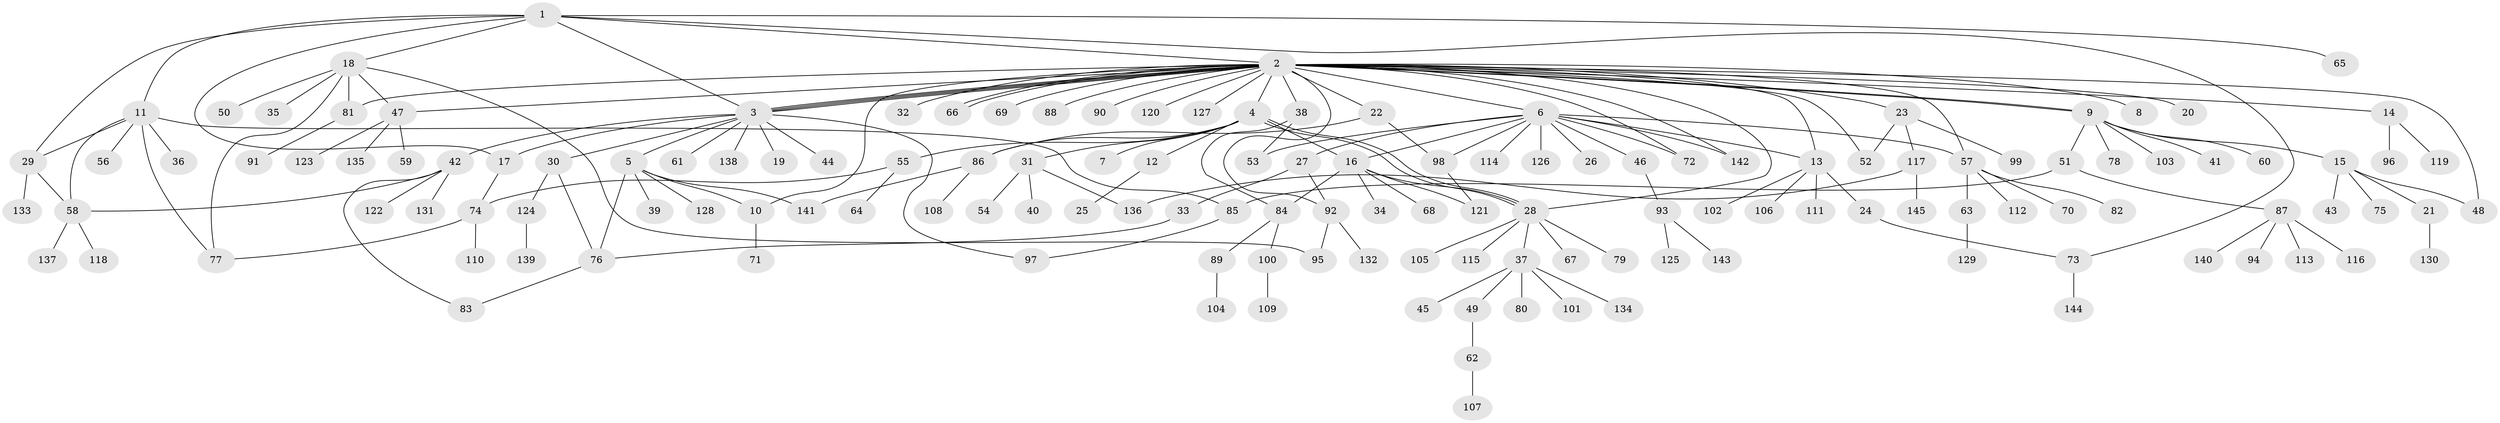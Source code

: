 // coarse degree distribution, {11: 0.009009009009009009, 33: 0.009009009009009009, 13: 0.02702702702702703, 8: 0.018018018018018018, 5: 0.07207207207207207, 7: 0.018018018018018018, 2: 0.16216216216216217, 1: 0.5675675675675675, 3: 0.07207207207207207, 6: 0.009009009009009009, 4: 0.036036036036036036}
// Generated by graph-tools (version 1.1) at 2025/51/02/27/25 19:51:54]
// undirected, 145 vertices, 185 edges
graph export_dot {
graph [start="1"]
  node [color=gray90,style=filled];
  1;
  2;
  3;
  4;
  5;
  6;
  7;
  8;
  9;
  10;
  11;
  12;
  13;
  14;
  15;
  16;
  17;
  18;
  19;
  20;
  21;
  22;
  23;
  24;
  25;
  26;
  27;
  28;
  29;
  30;
  31;
  32;
  33;
  34;
  35;
  36;
  37;
  38;
  39;
  40;
  41;
  42;
  43;
  44;
  45;
  46;
  47;
  48;
  49;
  50;
  51;
  52;
  53;
  54;
  55;
  56;
  57;
  58;
  59;
  60;
  61;
  62;
  63;
  64;
  65;
  66;
  67;
  68;
  69;
  70;
  71;
  72;
  73;
  74;
  75;
  76;
  77;
  78;
  79;
  80;
  81;
  82;
  83;
  84;
  85;
  86;
  87;
  88;
  89;
  90;
  91;
  92;
  93;
  94;
  95;
  96;
  97;
  98;
  99;
  100;
  101;
  102;
  103;
  104;
  105;
  106;
  107;
  108;
  109;
  110;
  111;
  112;
  113;
  114;
  115;
  116;
  117;
  118;
  119;
  120;
  121;
  122;
  123;
  124;
  125;
  126;
  127;
  128;
  129;
  130;
  131;
  132;
  133;
  134;
  135;
  136;
  137;
  138;
  139;
  140;
  141;
  142;
  143;
  144;
  145;
  1 -- 2;
  1 -- 3;
  1 -- 11;
  1 -- 17;
  1 -- 18;
  1 -- 29;
  1 -- 65;
  1 -- 73;
  2 -- 3;
  2 -- 3;
  2 -- 3;
  2 -- 3;
  2 -- 4;
  2 -- 6;
  2 -- 8;
  2 -- 9;
  2 -- 9;
  2 -- 10;
  2 -- 13;
  2 -- 14;
  2 -- 20;
  2 -- 22;
  2 -- 23;
  2 -- 28;
  2 -- 32;
  2 -- 38;
  2 -- 47;
  2 -- 48;
  2 -- 52;
  2 -- 57;
  2 -- 66;
  2 -- 66;
  2 -- 69;
  2 -- 72;
  2 -- 81;
  2 -- 88;
  2 -- 90;
  2 -- 92;
  2 -- 120;
  2 -- 127;
  2 -- 142;
  3 -- 5;
  3 -- 17;
  3 -- 19;
  3 -- 30;
  3 -- 42;
  3 -- 44;
  3 -- 61;
  3 -- 97;
  3 -- 138;
  4 -- 7;
  4 -- 12;
  4 -- 16;
  4 -- 28;
  4 -- 28;
  4 -- 31;
  4 -- 55;
  4 -- 86;
  5 -- 10;
  5 -- 39;
  5 -- 76;
  5 -- 128;
  5 -- 141;
  6 -- 13;
  6 -- 16;
  6 -- 26;
  6 -- 27;
  6 -- 46;
  6 -- 53;
  6 -- 57;
  6 -- 72;
  6 -- 98;
  6 -- 114;
  6 -- 126;
  6 -- 142;
  9 -- 15;
  9 -- 41;
  9 -- 51;
  9 -- 60;
  9 -- 78;
  9 -- 103;
  10 -- 71;
  11 -- 29;
  11 -- 36;
  11 -- 56;
  11 -- 58;
  11 -- 77;
  11 -- 85;
  12 -- 25;
  13 -- 24;
  13 -- 102;
  13 -- 106;
  13 -- 111;
  14 -- 96;
  14 -- 119;
  15 -- 21;
  15 -- 43;
  15 -- 48;
  15 -- 75;
  16 -- 28;
  16 -- 34;
  16 -- 68;
  16 -- 84;
  16 -- 121;
  17 -- 74;
  18 -- 35;
  18 -- 47;
  18 -- 50;
  18 -- 77;
  18 -- 81;
  18 -- 95;
  21 -- 130;
  22 -- 86;
  22 -- 98;
  23 -- 52;
  23 -- 99;
  23 -- 117;
  24 -- 73;
  27 -- 33;
  27 -- 92;
  28 -- 37;
  28 -- 67;
  28 -- 79;
  28 -- 105;
  28 -- 115;
  29 -- 58;
  29 -- 133;
  30 -- 76;
  30 -- 124;
  31 -- 40;
  31 -- 54;
  31 -- 136;
  33 -- 76;
  37 -- 45;
  37 -- 49;
  37 -- 80;
  37 -- 101;
  37 -- 134;
  38 -- 53;
  38 -- 84;
  42 -- 58;
  42 -- 83;
  42 -- 122;
  42 -- 131;
  46 -- 93;
  47 -- 59;
  47 -- 123;
  47 -- 135;
  49 -- 62;
  51 -- 85;
  51 -- 87;
  55 -- 64;
  55 -- 74;
  57 -- 63;
  57 -- 70;
  57 -- 82;
  57 -- 112;
  58 -- 118;
  58 -- 137;
  62 -- 107;
  63 -- 129;
  73 -- 144;
  74 -- 77;
  74 -- 110;
  76 -- 83;
  81 -- 91;
  84 -- 89;
  84 -- 100;
  85 -- 97;
  86 -- 108;
  86 -- 141;
  87 -- 94;
  87 -- 113;
  87 -- 116;
  87 -- 140;
  89 -- 104;
  92 -- 95;
  92 -- 132;
  93 -- 125;
  93 -- 143;
  98 -- 121;
  100 -- 109;
  117 -- 136;
  117 -- 145;
  124 -- 139;
}

